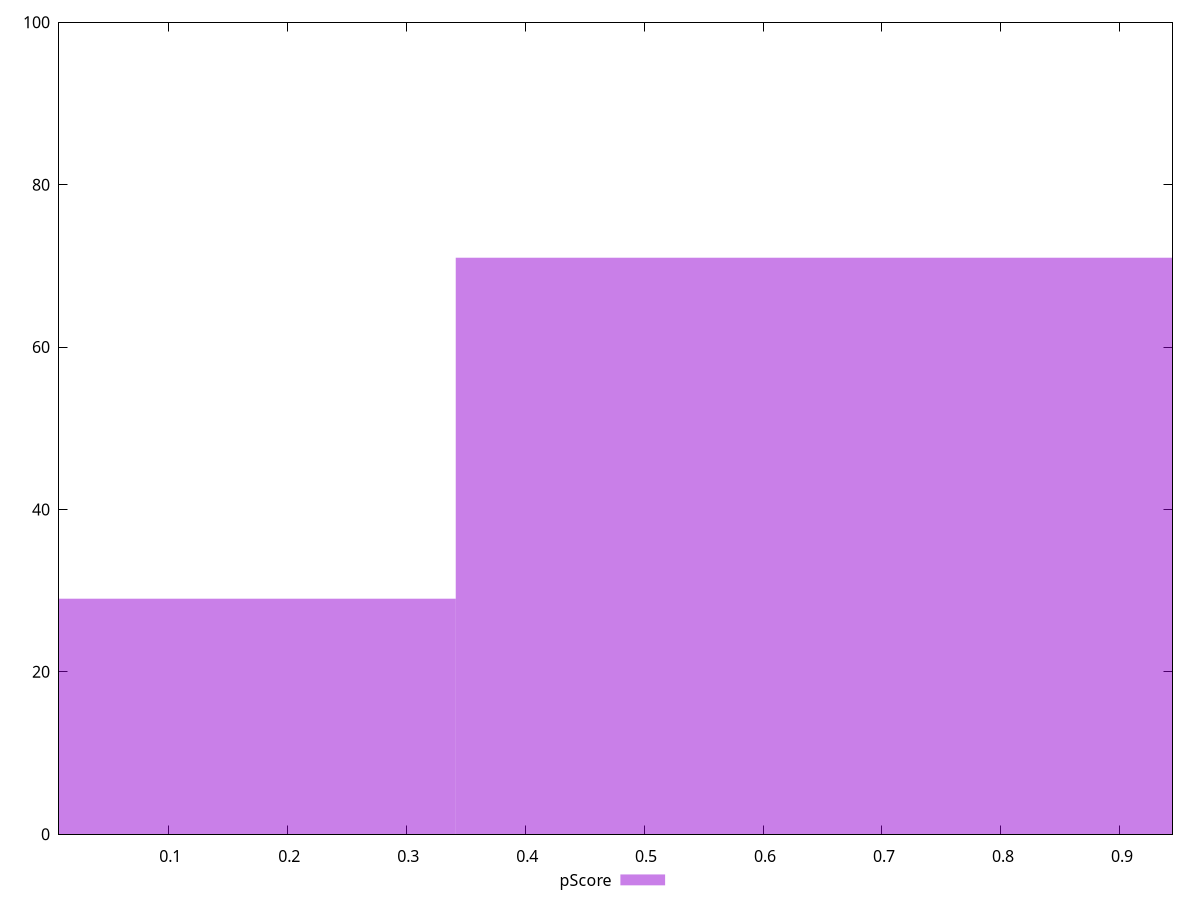 reset

$pScore <<EOF
0 29
0.6833110040561935 71
EOF

set key outside below
set boxwidth 0.6833110040561935
set xrange [0.008132019417942393:0.944218276513489]
set yrange [0:100]
set trange [0:100]
set style fill transparent solid 0.5 noborder
set terminal svg size 640, 490 enhanced background rgb 'white'
set output "report_00013_2021-02-09T12-04-24.940Z/max-potential-fid/samples/pages+cached+noadtech/pScore/histogram.svg"

plot $pScore title "pScore" with boxes

reset
